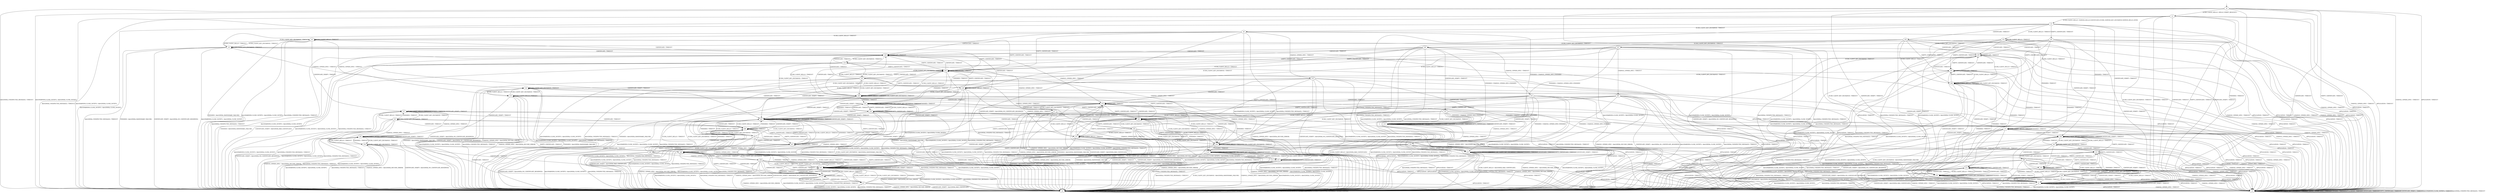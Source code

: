 digraph h8 {
s0 [label="s0"];
s1 [label="s1"];
s2 [label="s2"];
s3 [label="s3"];
s4 [label="s4"];
s5 [label="s5"];
s6 [label="s6"];
s7 [label="s7"];
s25 [label="s25"];
s26 [label="s26"];
s38 [label="s38"];
s42 [label="s42"];
s8 [label="s8"];
s9 [label="s9"];
s10 [label="s10"];
s11 [label="s11"];
s12 [label="s12"];
s18 [label="s18"];
s29 [label="s29"];
s30 [label="s30"];
s41 [label="s41"];
s43 [label="s43"];
s45 [label="s45"];
s50 [label="s50"];
s51 [label="s51"];
s52 [label="s52"];
s64 [label="s64"];
s13 [label="s13"];
s14 [label="s14"];
s15 [label="s15"];
s16 [label="s16"];
s19 [label="s19"];
s20 [label="s20"];
s22 [label="s22"];
s27 [label="s27"];
s32 [label="s32"];
s33 [label="s33"];
s40 [label="s40"];
s44 [label="s44"];
s53 [label="s53"];
s59 [label="s59"];
s60 [label="s60"];
s61 [label="s61"];
s63 [label="s63"];
s17 [label="s17"];
s21 [label="s21"];
s24 [label="s24"];
s28 [label="s28"];
s31 [label="s31"];
s35 [label="s35"];
s36 [label="s36"];
s39 [label="s39"];
s46 [label="s46"];
s47 [label="s47"];
s54 [label="s54"];
s62 [label="s62"];
s23 [label="s23"];
s34 [label="s34"];
s37 [label="s37"];
s55 [label="s55"];
s56 [label="s56"];
s48 [label="s48"];
s49 [label="s49"];
s57 [label="s57"];
s58 [label="s58"];
s0 -> s1 [label="ECDH_CLIENT_HELLO / HELLO_VERIFY_REQUEST+"];
s0 -> s2 [label="ECDH_CLIENT_KEY_EXCHANGE / TIMEOUT"];
s0 -> s3 [label="CHANGE_CIPHER_SPEC / TIMEOUT"];
s0 -> s2 [label="FINISHED / TIMEOUT"];
s0 -> s3 [label="APPLICATION / TIMEOUT"];
s0 -> s2 [label="CERTIFICATE / TIMEOUT"];
s0 -> s2 [label="EMPTY_CERTIFICATE / TIMEOUT"];
s0 -> s2 [label="CERTIFICATE_VERIFY / TIMEOUT"];
s0 -> s4 [label="Alert(WARNING,CLOSE_NOTIFY) / Alert(FATAL,CLOSE_NOTIFY)"];
s0 -> s4 [label="Alert(FATAL,UNEXPECTED_MESSAGE) / TIMEOUT"];
s1 -> s5 [label="ECDH_CLIENT_HELLO / SERVER_HELLO,CERTIFICATE,ECDHE_SERVER_KEY_EXCHANGE,SERVER_HELLO_DONE"];
s1 -> s2 [label="ECDH_CLIENT_KEY_EXCHANGE / TIMEOUT"];
s1 -> s3 [label="CHANGE_CIPHER_SPEC / TIMEOUT"];
s1 -> s2 [label="FINISHED / TIMEOUT"];
s1 -> s3 [label="APPLICATION / TIMEOUT"];
s1 -> s2 [label="CERTIFICATE / TIMEOUT"];
s1 -> s2 [label="EMPTY_CERTIFICATE / TIMEOUT"];
s1 -> s2 [label="CERTIFICATE_VERIFY / TIMEOUT"];
s1 -> s4 [label="Alert(WARNING,CLOSE_NOTIFY) / Alert(FATAL,CLOSE_NOTIFY)"];
s1 -> s4 [label="Alert(FATAL,UNEXPECTED_MESSAGE) / TIMEOUT"];
s2 -> s2 [label="ECDH_CLIENT_HELLO / TIMEOUT"];
s2 -> s2 [label="ECDH_CLIENT_KEY_EXCHANGE / TIMEOUT"];
s2 -> s3 [label="CHANGE_CIPHER_SPEC / TIMEOUT"];
s2 -> s2 [label="FINISHED / TIMEOUT"];
s2 -> s3 [label="APPLICATION / TIMEOUT"];
s2 -> s2 [label="CERTIFICATE / TIMEOUT"];
s2 -> s2 [label="EMPTY_CERTIFICATE / TIMEOUT"];
s2 -> s2 [label="CERTIFICATE_VERIFY / TIMEOUT"];
s2 -> s4 [label="Alert(WARNING,CLOSE_NOTIFY) / Alert(FATAL,CLOSE_NOTIFY)"];
s2 -> s4 [label="Alert(FATAL,UNEXPECTED_MESSAGE) / TIMEOUT"];
s3 -> s3 [label="ECDH_CLIENT_HELLO / TIMEOUT"];
s3 -> s3 [label="ECDH_CLIENT_KEY_EXCHANGE / TIMEOUT"];
s3 -> s3 [label="CHANGE_CIPHER_SPEC / TIMEOUT"];
s3 -> s3 [label="FINISHED / TIMEOUT"];
s3 -> s3 [label="APPLICATION / TIMEOUT"];
s3 -> s3 [label="CERTIFICATE / TIMEOUT"];
s3 -> s3 [label="EMPTY_CERTIFICATE / TIMEOUT"];
s3 -> s3 [label="CERTIFICATE_VERIFY / TIMEOUT"];
s3 -> s3 [label="Alert(WARNING,CLOSE_NOTIFY) / TIMEOUT"];
s3 -> s3 [label="Alert(FATAL,UNEXPECTED_MESSAGE) / TIMEOUT"];
s4 -> s4 [label="ECDH_CLIENT_HELLO / SOCKET_CLOSED"];
s4 -> s4 [label="ECDH_CLIENT_KEY_EXCHANGE / SOCKET_CLOSED"];
s4 -> s4 [label="CHANGE_CIPHER_SPEC / SOCKET_CLOSED"];
s4 -> s4 [label="FINISHED / SOCKET_CLOSED"];
s4 -> s4 [label="APPLICATION / SOCKET_CLOSED"];
s4 -> s4 [label="CERTIFICATE / SOCKET_CLOSED"];
s4 -> s4 [label="EMPTY_CERTIFICATE / SOCKET_CLOSED"];
s4 -> s4 [label="CERTIFICATE_VERIFY / SOCKET_CLOSED"];
s4 -> s4 [label="Alert(WARNING,CLOSE_NOTIFY) / SOCKET_CLOSED"];
s4 -> s4 [label="Alert(FATAL,UNEXPECTED_MESSAGE) / SOCKET_CLOSED"];
s5 -> s25 [label="ECDH_CLIENT_HELLO / TIMEOUT"];
s5 -> s6 [label="ECDH_CLIENT_KEY_EXCHANGE / TIMEOUT"];
s5 -> s3 [label="CHANGE_CIPHER_SPEC / TIMEOUT"];
s5 -> s7 [label="FINISHED / TIMEOUT"];
s5 -> s3 [label="APPLICATION / TIMEOUT"];
s5 -> s26 [label="CERTIFICATE / TIMEOUT"];
s5 -> s42 [label="EMPTY_CERTIFICATE / TIMEOUT"];
s5 -> s38 [label="CERTIFICATE_VERIFY / TIMEOUT"];
s5 -> s4 [label="Alert(WARNING,CLOSE_NOTIFY) / Alert(FATAL,CLOSE_NOTIFY)"];
s5 -> s4 [label="Alert(FATAL,UNEXPECTED_MESSAGE) / TIMEOUT"];
s6 -> s8 [label="ECDH_CLIENT_HELLO / TIMEOUT"];
s6 -> s9 [label="ECDH_CLIENT_KEY_EXCHANGE / TIMEOUT"];
s6 -> s10 [label="CHANGE_CIPHER_SPEC / TIMEOUT"];
s6 -> s11 [label="FINISHED / CHANGE_CIPHER_SPEC,FINISHED"];
s6 -> s3 [label="APPLICATION / TIMEOUT"];
s6 -> s18 [label="CERTIFICATE / TIMEOUT"];
s6 -> s43 [label="EMPTY_CERTIFICATE / TIMEOUT"];
s6 -> s4 [label="CERTIFICATE_VERIFY / Alert(FATAL,NO_CERTIFICATE_RESERVED)"];
s6 -> s4 [label="Alert(WARNING,CLOSE_NOTIFY) / Alert(FATAL,CLOSE_NOTIFY)"];
s6 -> s4 [label="Alert(FATAL,UNEXPECTED_MESSAGE) / TIMEOUT"];
s7 -> s7 [label="ECDH_CLIENT_HELLO / TIMEOUT"];
s7 -> s4 [label="ECDH_CLIENT_KEY_EXCHANGE / Alert(FATAL,HANDSHAKE_FAILURE)"];
s7 -> s3 [label="CHANGE_CIPHER_SPEC / TIMEOUT"];
s7 -> s7 [label="FINISHED / TIMEOUT"];
s7 -> s3 [label="APPLICATION / TIMEOUT"];
s7 -> s12 [label="CERTIFICATE / TIMEOUT"];
s7 -> s12 [label="EMPTY_CERTIFICATE / TIMEOUT"];
s7 -> s38 [label="CERTIFICATE_VERIFY / TIMEOUT"];
s7 -> s4 [label="Alert(WARNING,CLOSE_NOTIFY) / Alert(FATAL,CLOSE_NOTIFY)"];
s7 -> s4 [label="Alert(FATAL,UNEXPECTED_MESSAGE) / TIMEOUT"];
s25 -> s25 [label="ECDH_CLIENT_HELLO / TIMEOUT"];
s25 -> s9 [label="ECDH_CLIENT_KEY_EXCHANGE / TIMEOUT"];
s25 -> s3 [label="CHANGE_CIPHER_SPEC / TIMEOUT"];
s25 -> s7 [label="FINISHED / TIMEOUT"];
s25 -> s3 [label="APPLICATION / TIMEOUT"];
s25 -> s29 [label="CERTIFICATE / TIMEOUT"];
s25 -> s45 [label="EMPTY_CERTIFICATE / TIMEOUT"];
s25 -> s38 [label="CERTIFICATE_VERIFY / TIMEOUT"];
s25 -> s4 [label="Alert(WARNING,CLOSE_NOTIFY) / Alert(FATAL,CLOSE_NOTIFY)"];
s25 -> s4 [label="Alert(FATAL,UNEXPECTED_MESSAGE) / TIMEOUT"];
s26 -> s64 [label="ECDH_CLIENT_HELLO / TIMEOUT"];
s26 -> s30 [label="ECDH_CLIENT_KEY_EXCHANGE / TIMEOUT"];
s26 -> s3 [label="CHANGE_CIPHER_SPEC / TIMEOUT"];
s26 -> s20 [label="FINISHED / TIMEOUT"];
s26 -> s3 [label="APPLICATION / TIMEOUT"];
s26 -> s29 [label="CERTIFICATE / TIMEOUT"];
s26 -> s45 [label="EMPTY_CERTIFICATE / TIMEOUT"];
s26 -> s2 [label="CERTIFICATE_VERIFY / TIMEOUT"];
s26 -> s4 [label="Alert(WARNING,CLOSE_NOTIFY) / Alert(FATAL,CLOSE_NOTIFY)"];
s26 -> s4 [label="Alert(FATAL,UNEXPECTED_MESSAGE) / TIMEOUT"];
s38 -> s38 [label="ECDH_CLIENT_HELLO / TIMEOUT"];
s38 -> s41 [label="ECDH_CLIENT_KEY_EXCHANGE / TIMEOUT"];
s38 -> s3 [label="CHANGE_CIPHER_SPEC / TIMEOUT"];
s38 -> s38 [label="FINISHED / TIMEOUT"];
s38 -> s3 [label="APPLICATION / TIMEOUT"];
s38 -> s50 [label="CERTIFICATE / TIMEOUT"];
s38 -> s51 [label="EMPTY_CERTIFICATE / TIMEOUT"];
s38 -> s38 [label="CERTIFICATE_VERIFY / TIMEOUT"];
s38 -> s4 [label="Alert(WARNING,CLOSE_NOTIFY) / Alert(FATAL,CLOSE_NOTIFY)"];
s38 -> s4 [label="Alert(FATAL,UNEXPECTED_MESSAGE) / TIMEOUT"];
s42 -> s64 [label="ECDH_CLIENT_HELLO / TIMEOUT"];
s42 -> s52 [label="ECDH_CLIENT_KEY_EXCHANGE / TIMEOUT"];
s42 -> s3 [label="CHANGE_CIPHER_SPEC / TIMEOUT"];
s42 -> s20 [label="FINISHED / TIMEOUT"];
s42 -> s3 [label="APPLICATION / TIMEOUT"];
s42 -> s29 [label="CERTIFICATE / TIMEOUT"];
s42 -> s45 [label="EMPTY_CERTIFICATE / TIMEOUT"];
s42 -> s2 [label="CERTIFICATE_VERIFY / TIMEOUT"];
s42 -> s4 [label="Alert(WARNING,CLOSE_NOTIFY) / Alert(FATAL,CLOSE_NOTIFY)"];
s42 -> s4 [label="Alert(FATAL,UNEXPECTED_MESSAGE) / TIMEOUT"];
s8 -> s8 [label="ECDH_CLIENT_HELLO / TIMEOUT"];
s8 -> s9 [label="ECDH_CLIENT_KEY_EXCHANGE / TIMEOUT"];
s8 -> s13 [label="CHANGE_CIPHER_SPEC / TIMEOUT"];
s8 -> s4 [label="FINISHED / Alert(FATAL,HANDSHAKE_FAILURE)"];
s8 -> s3 [label="APPLICATION / TIMEOUT"];
s8 -> s18 [label="CERTIFICATE / TIMEOUT"];
s8 -> s43 [label="EMPTY_CERTIFICATE / TIMEOUT"];
s8 -> s27 [label="CERTIFICATE_VERIFY / TIMEOUT"];
s8 -> s4 [label="Alert(WARNING,CLOSE_NOTIFY) / Alert(FATAL,CLOSE_NOTIFY)"];
s8 -> s4 [label="Alert(FATAL,UNEXPECTED_MESSAGE) / TIMEOUT"];
s9 -> s8 [label="ECDH_CLIENT_HELLO / TIMEOUT"];
s9 -> s9 [label="ECDH_CLIENT_KEY_EXCHANGE / TIMEOUT"];
s9 -> s14 [label="CHANGE_CIPHER_SPEC / TIMEOUT"];
s9 -> s4 [label="FINISHED / Alert(FATAL,HANDSHAKE_FAILURE)"];
s9 -> s3 [label="APPLICATION / TIMEOUT"];
s9 -> s18 [label="CERTIFICATE / TIMEOUT"];
s9 -> s43 [label="EMPTY_CERTIFICATE / TIMEOUT"];
s9 -> s4 [label="CERTIFICATE_VERIFY / Alert(FATAL,NO_CERTIFICATE_RESERVED)"];
s9 -> s4 [label="Alert(WARNING,CLOSE_NOTIFY) / Alert(FATAL,CLOSE_NOTIFY)"];
s9 -> s4 [label="Alert(FATAL,UNEXPECTED_MESSAGE) / TIMEOUT"];
s10 -> s13 [label="ECDH_CLIENT_HELLO / TIMEOUT"];
s10 -> s14 [label="ECDH_CLIENT_KEY_EXCHANGE / TIMEOUT"];
s10 -> s4 [label="CHANGE_CIPHER_SPEC / Alert(FATAL,DECODE_ERROR)"];
s10 -> s15 [label="FINISHED / CHANGE_CIPHER_SPEC,FINISHED"];
s10 -> s3 [label="APPLICATION / TIMEOUT"];
s10 -> s16 [label="CERTIFICATE / TIMEOUT"];
s10 -> s44 [label="EMPTY_CERTIFICATE / TIMEOUT"];
s10 -> s4 [label="CERTIFICATE_VERIFY / Alert(FATAL,NO_CERTIFICATE_RESERVED)"];
s10 -> s4 [label="Alert(WARNING,CLOSE_NOTIFY) / Alert(FATAL,CLOSE_NOTIFY)"];
s10 -> s4 [label="Alert(FATAL,UNEXPECTED_MESSAGE) / TIMEOUT"];
s11 -> s11 [label="ECDH_CLIENT_HELLO / TIMEOUT"];
s11 -> s11 [label="ECDH_CLIENT_KEY_EXCHANGE / TIMEOUT"];
s11 -> s15 [label="CHANGE_CIPHER_SPEC / TIMEOUT"];
s11 -> s11 [label="FINISHED / TIMEOUT"];
s11 -> s4 [label="APPLICATION / APPLICATION"];
s11 -> s11 [label="CERTIFICATE / TIMEOUT"];
s11 -> s11 [label="EMPTY_CERTIFICATE / TIMEOUT"];
s11 -> s11 [label="CERTIFICATE_VERIFY / TIMEOUT"];
s11 -> s4 [label="Alert(WARNING,CLOSE_NOTIFY) / Alert(FATAL,CLOSE_NOTIFY)"];
s11 -> s4 [label="Alert(FATAL,UNEXPECTED_MESSAGE) / TIMEOUT"];
s12 -> s20 [label="ECDH_CLIENT_HELLO / TIMEOUT"];
s12 -> s4 [label="ECDH_CLIENT_KEY_EXCHANGE / Alert(FATAL,HANDSHAKE_FAILURE)"];
s12 -> s3 [label="CHANGE_CIPHER_SPEC / TIMEOUT"];
s12 -> s20 [label="FINISHED / TIMEOUT"];
s12 -> s3 [label="APPLICATION / TIMEOUT"];
s12 -> s12 [label="CERTIFICATE / TIMEOUT"];
s12 -> s12 [label="EMPTY_CERTIFICATE / TIMEOUT"];
s12 -> s2 [label="CERTIFICATE_VERIFY / TIMEOUT"];
s12 -> s4 [label="Alert(WARNING,CLOSE_NOTIFY) / Alert(FATAL,CLOSE_NOTIFY)"];
s12 -> s4 [label="Alert(FATAL,UNEXPECTED_MESSAGE) / TIMEOUT"];
s18 -> s40 [label="ECDH_CLIENT_HELLO / TIMEOUT"];
s18 -> s19 [label="ECDH_CLIENT_KEY_EXCHANGE / TIMEOUT"];
s18 -> s16 [label="CHANGE_CIPHER_SPEC / TIMEOUT"];
s18 -> s22 [label="FINISHED / TIMEOUT"];
s18 -> s3 [label="APPLICATION / TIMEOUT"];
s18 -> s18 [label="CERTIFICATE / TIMEOUT"];
s18 -> s43 [label="EMPTY_CERTIFICATE / TIMEOUT"];
s18 -> s63 [label="CERTIFICATE_VERIFY / TIMEOUT"];
s18 -> s4 [label="Alert(WARNING,CLOSE_NOTIFY) / Alert(FATAL,CLOSE_NOTIFY)"];
s18 -> s4 [label="Alert(FATAL,UNEXPECTED_MESSAGE) / TIMEOUT"];
s29 -> s64 [label="ECDH_CLIENT_HELLO / TIMEOUT"];
s29 -> s19 [label="ECDH_CLIENT_KEY_EXCHANGE / TIMEOUT"];
s29 -> s3 [label="CHANGE_CIPHER_SPEC / TIMEOUT"];
s29 -> s20 [label="FINISHED / TIMEOUT"];
s29 -> s3 [label="APPLICATION / TIMEOUT"];
s29 -> s29 [label="CERTIFICATE / TIMEOUT"];
s29 -> s45 [label="EMPTY_CERTIFICATE / TIMEOUT"];
s29 -> s2 [label="CERTIFICATE_VERIFY / TIMEOUT"];
s29 -> s4 [label="Alert(WARNING,CLOSE_NOTIFY) / Alert(FATAL,CLOSE_NOTIFY)"];
s29 -> s4 [label="Alert(FATAL,UNEXPECTED_MESSAGE) / TIMEOUT"];
s30 -> s28 [label="ECDH_CLIENT_HELLO / TIMEOUT"];
s30 -> s40 [label="ECDH_CLIENT_KEY_EXCHANGE / TIMEOUT"];
s30 -> s32 [label="CHANGE_CIPHER_SPEC / TIMEOUT"];
s30 -> s11 [label="FINISHED / CHANGE_CIPHER_SPEC,FINISHED"];
s30 -> s3 [label="APPLICATION / TIMEOUT"];
s30 -> s18 [label="CERTIFICATE / TIMEOUT"];
s30 -> s43 [label="EMPTY_CERTIFICATE / TIMEOUT"];
s30 -> s33 [label="CERTIFICATE_VERIFY / TIMEOUT"];
s30 -> s4 [label="Alert(WARNING,CLOSE_NOTIFY) / Alert(FATAL,CLOSE_NOTIFY)"];
s30 -> s4 [label="Alert(FATAL,UNEXPECTED_MESSAGE) / TIMEOUT"];
s41 -> s38 [label="ECDH_CLIENT_HELLO / TIMEOUT"];
s41 -> s41 [label="ECDH_CLIENT_KEY_EXCHANGE / TIMEOUT"];
s41 -> s3 [label="CHANGE_CIPHER_SPEC / TIMEOUT"];
s41 -> s38 [label="FINISHED / TIMEOUT"];
s41 -> s3 [label="APPLICATION / TIMEOUT"];
s41 -> s50 [label="CERTIFICATE / TIMEOUT"];
s41 -> s51 [label="EMPTY_CERTIFICATE / TIMEOUT"];
s41 -> s4 [label="CERTIFICATE_VERIFY / Alert(FATAL,NO_CERTIFICATE_RESERVED)"];
s41 -> s4 [label="Alert(WARNING,CLOSE_NOTIFY) / Alert(FATAL,CLOSE_NOTIFY)"];
s41 -> s4 [label="Alert(FATAL,UNEXPECTED_MESSAGE) / TIMEOUT"];
s43 -> s40 [label="ECDH_CLIENT_HELLO / TIMEOUT"];
s43 -> s53 [label="ECDH_CLIENT_KEY_EXCHANGE / TIMEOUT"];
s43 -> s44 [label="CHANGE_CIPHER_SPEC / TIMEOUT"];
s43 -> s22 [label="FINISHED / TIMEOUT"];
s43 -> s3 [label="APPLICATION / TIMEOUT"];
s43 -> s18 [label="CERTIFICATE / TIMEOUT"];
s43 -> s43 [label="EMPTY_CERTIFICATE / TIMEOUT"];
s43 -> s63 [label="CERTIFICATE_VERIFY / TIMEOUT"];
s43 -> s4 [label="Alert(WARNING,CLOSE_NOTIFY) / Alert(FATAL,CLOSE_NOTIFY)"];
s43 -> s4 [label="Alert(FATAL,UNEXPECTED_MESSAGE) / TIMEOUT"];
s45 -> s64 [label="ECDH_CLIENT_HELLO / TIMEOUT"];
s45 -> s53 [label="ECDH_CLIENT_KEY_EXCHANGE / TIMEOUT"];
s45 -> s3 [label="CHANGE_CIPHER_SPEC / TIMEOUT"];
s45 -> s20 [label="FINISHED / TIMEOUT"];
s45 -> s3 [label="APPLICATION / TIMEOUT"];
s45 -> s29 [label="CERTIFICATE / TIMEOUT"];
s45 -> s45 [label="EMPTY_CERTIFICATE / TIMEOUT"];
s45 -> s2 [label="CERTIFICATE_VERIFY / TIMEOUT"];
s45 -> s4 [label="Alert(WARNING,CLOSE_NOTIFY) / Alert(FATAL,CLOSE_NOTIFY)"];
s45 -> s4 [label="Alert(FATAL,UNEXPECTED_MESSAGE) / TIMEOUT"];
s50 -> s2 [label="ECDH_CLIENT_HELLO / TIMEOUT"];
s50 -> s59 [label="ECDH_CLIENT_KEY_EXCHANGE / TIMEOUT"];
s50 -> s3 [label="CHANGE_CIPHER_SPEC / TIMEOUT"];
s50 -> s2 [label="FINISHED / TIMEOUT"];
s50 -> s3 [label="APPLICATION / TIMEOUT"];
s50 -> s50 [label="CERTIFICATE / TIMEOUT"];
s50 -> s51 [label="EMPTY_CERTIFICATE / TIMEOUT"];
s50 -> s2 [label="CERTIFICATE_VERIFY / TIMEOUT"];
s50 -> s4 [label="Alert(WARNING,CLOSE_NOTIFY) / Alert(FATAL,CLOSE_NOTIFY)"];
s50 -> s4 [label="Alert(FATAL,UNEXPECTED_MESSAGE) / TIMEOUT"];
s51 -> s2 [label="ECDH_CLIENT_HELLO / TIMEOUT"];
s51 -> s60 [label="ECDH_CLIENT_KEY_EXCHANGE / TIMEOUT"];
s51 -> s3 [label="CHANGE_CIPHER_SPEC / TIMEOUT"];
s51 -> s2 [label="FINISHED / TIMEOUT"];
s51 -> s3 [label="APPLICATION / TIMEOUT"];
s51 -> s50 [label="CERTIFICATE / TIMEOUT"];
s51 -> s51 [label="EMPTY_CERTIFICATE / TIMEOUT"];
s51 -> s2 [label="CERTIFICATE_VERIFY / TIMEOUT"];
s51 -> s4 [label="Alert(WARNING,CLOSE_NOTIFY) / Alert(FATAL,CLOSE_NOTIFY)"];
s51 -> s4 [label="Alert(FATAL,UNEXPECTED_MESSAGE) / TIMEOUT"];
s52 -> s28 [label="ECDH_CLIENT_HELLO / TIMEOUT"];
s52 -> s40 [label="ECDH_CLIENT_KEY_EXCHANGE / TIMEOUT"];
s52 -> s61 [label="CHANGE_CIPHER_SPEC / TIMEOUT"];
s52 -> s11 [label="FINISHED / CHANGE_CIPHER_SPEC,FINISHED"];
s52 -> s3 [label="APPLICATION / TIMEOUT"];
s52 -> s18 [label="CERTIFICATE / TIMEOUT"];
s52 -> s43 [label="EMPTY_CERTIFICATE / TIMEOUT"];
s52 -> s4 [label="CERTIFICATE_VERIFY / Alert(FATAL,NO_CERTIFICATE_RESERVED)"];
s52 -> s4 [label="Alert(WARNING,CLOSE_NOTIFY) / Alert(FATAL,CLOSE_NOTIFY)"];
s52 -> s4 [label="Alert(FATAL,UNEXPECTED_MESSAGE) / TIMEOUT"];
s64 -> s64 [label="ECDH_CLIENT_HELLO / TIMEOUT"];
s64 -> s64 [label="ECDH_CLIENT_KEY_EXCHANGE / TIMEOUT"];
s64 -> s3 [label="CHANGE_CIPHER_SPEC / TIMEOUT"];
s64 -> s20 [label="FINISHED / TIMEOUT"];
s64 -> s3 [label="APPLICATION / TIMEOUT"];
s64 -> s29 [label="CERTIFICATE / TIMEOUT"];
s64 -> s45 [label="EMPTY_CERTIFICATE / TIMEOUT"];
s64 -> s2 [label="CERTIFICATE_VERIFY / TIMEOUT"];
s64 -> s4 [label="Alert(WARNING,CLOSE_NOTIFY) / Alert(FATAL,CLOSE_NOTIFY)"];
s64 -> s4 [label="Alert(FATAL,UNEXPECTED_MESSAGE) / TIMEOUT"];
s13 -> s13 [label="ECDH_CLIENT_HELLO / TIMEOUT"];
s13 -> s14 [label="ECDH_CLIENT_KEY_EXCHANGE / TIMEOUT"];
s13 -> s4 [label="CHANGE_CIPHER_SPEC / Alert(FATAL,DECODE_ERROR)"];
s13 -> s4 [label="FINISHED / Alert(FATAL,HANDSHAKE_FAILURE)"];
s13 -> s3 [label="APPLICATION / TIMEOUT"];
s13 -> s16 [label="CERTIFICATE / TIMEOUT"];
s13 -> s44 [label="EMPTY_CERTIFICATE / TIMEOUT"];
s13 -> s36 [label="CERTIFICATE_VERIFY / TIMEOUT"];
s13 -> s4 [label="Alert(WARNING,CLOSE_NOTIFY) / Alert(FATAL,CLOSE_NOTIFY)"];
s13 -> s4 [label="Alert(FATAL,UNEXPECTED_MESSAGE) / TIMEOUT"];
s14 -> s13 [label="ECDH_CLIENT_HELLO / TIMEOUT"];
s14 -> s14 [label="ECDH_CLIENT_KEY_EXCHANGE / TIMEOUT"];
s14 -> s4 [label="CHANGE_CIPHER_SPEC / Alert(FATAL,DECODE_ERROR)"];
s14 -> s4 [label="FINISHED / Alert(FATAL,HANDSHAKE_FAILURE)"];
s14 -> s3 [label="APPLICATION / TIMEOUT"];
s14 -> s16 [label="CERTIFICATE / TIMEOUT"];
s14 -> s44 [label="EMPTY_CERTIFICATE / TIMEOUT"];
s14 -> s4 [label="CERTIFICATE_VERIFY / Alert(FATAL,NO_CERTIFICATE_RESERVED)"];
s14 -> s4 [label="Alert(WARNING,CLOSE_NOTIFY) / Alert(FATAL,CLOSE_NOTIFY)"];
s14 -> s4 [label="Alert(FATAL,UNEXPECTED_MESSAGE) / TIMEOUT"];
s15 -> s15 [label="ECDH_CLIENT_HELLO / TIMEOUT"];
s15 -> s15 [label="ECDH_CLIENT_KEY_EXCHANGE / TIMEOUT"];
s15 -> s4 [label="CHANGE_CIPHER_SPEC / Alert(FATAL,DECODE_ERROR)"];
s15 -> s15 [label="FINISHED / TIMEOUT"];
s15 -> s4 [label="APPLICATION / APPLICATION"];
s15 -> s15 [label="CERTIFICATE / TIMEOUT"];
s15 -> s15 [label="EMPTY_CERTIFICATE / TIMEOUT"];
s15 -> s15 [label="CERTIFICATE_VERIFY / TIMEOUT"];
s15 -> s4 [label="Alert(WARNING,CLOSE_NOTIFY) / Alert(FATAL,CLOSE_NOTIFY)"];
s15 -> s4 [label="Alert(FATAL,UNEXPECTED_MESSAGE) / TIMEOUT"];
s16 -> s39 [label="ECDH_CLIENT_HELLO / TIMEOUT"];
s16 -> s17 [label="ECDH_CLIENT_KEY_EXCHANGE / TIMEOUT"];
s16 -> s4 [label="CHANGE_CIPHER_SPEC / Alert(FATAL,DECODE_ERROR)"];
s16 -> s21 [label="FINISHED / TIMEOUT"];
s16 -> s3 [label="APPLICATION / TIMEOUT"];
s16 -> s16 [label="CERTIFICATE / TIMEOUT"];
s16 -> s44 [label="EMPTY_CERTIFICATE / TIMEOUT"];
s16 -> s62 [label="CERTIFICATE_VERIFY / TIMEOUT"];
s16 -> s4 [label="Alert(WARNING,CLOSE_NOTIFY) / Alert(FATAL,CLOSE_NOTIFY)"];
s16 -> s4 [label="Alert(FATAL,UNEXPECTED_MESSAGE) / TIMEOUT"];
s19 -> s28 [label="ECDH_CLIENT_HELLO / TIMEOUT"];
s19 -> s40 [label="ECDH_CLIENT_KEY_EXCHANGE / TIMEOUT"];
s19 -> s17 [label="CHANGE_CIPHER_SPEC / TIMEOUT"];
s19 -> s4 [label="FINISHED / Alert(FATAL,HANDSHAKE_FAILURE)"];
s19 -> s3 [label="APPLICATION / TIMEOUT"];
s19 -> s18 [label="CERTIFICATE / TIMEOUT"];
s19 -> s43 [label="EMPTY_CERTIFICATE / TIMEOUT"];
s19 -> s4 [label="CERTIFICATE_VERIFY / Alert(FATAL,BAD_CERTIFICATE)"];
s19 -> s4 [label="Alert(WARNING,CLOSE_NOTIFY) / Alert(FATAL,CLOSE_NOTIFY)"];
s19 -> s4 [label="Alert(FATAL,UNEXPECTED_MESSAGE) / TIMEOUT"];
s20 -> s20 [label="ECDH_CLIENT_HELLO / TIMEOUT"];
s20 -> s20 [label="ECDH_CLIENT_KEY_EXCHANGE / TIMEOUT"];
s20 -> s3 [label="CHANGE_CIPHER_SPEC / TIMEOUT"];
s20 -> s20 [label="FINISHED / TIMEOUT"];
s20 -> s3 [label="APPLICATION / TIMEOUT"];
s20 -> s12 [label="CERTIFICATE / TIMEOUT"];
s20 -> s12 [label="EMPTY_CERTIFICATE / TIMEOUT"];
s20 -> s2 [label="CERTIFICATE_VERIFY / TIMEOUT"];
s20 -> s4 [label="Alert(WARNING,CLOSE_NOTIFY) / Alert(FATAL,CLOSE_NOTIFY)"];
s20 -> s4 [label="Alert(FATAL,UNEXPECTED_MESSAGE) / TIMEOUT"];
s22 -> s22 [label="ECDH_CLIENT_HELLO / TIMEOUT"];
s22 -> s22 [label="ECDH_CLIENT_KEY_EXCHANGE / TIMEOUT"];
s22 -> s21 [label="CHANGE_CIPHER_SPEC / TIMEOUT"];
s22 -> s22 [label="FINISHED / TIMEOUT"];
s22 -> s3 [label="APPLICATION / TIMEOUT"];
s22 -> s24 [label="CERTIFICATE / TIMEOUT"];
s22 -> s24 [label="EMPTY_CERTIFICATE / TIMEOUT"];
s22 -> s63 [label="CERTIFICATE_VERIFY / TIMEOUT"];
s22 -> s4 [label="Alert(WARNING,CLOSE_NOTIFY) / Alert(FATAL,CLOSE_NOTIFY)"];
s22 -> s4 [label="Alert(FATAL,UNEXPECTED_MESSAGE) / TIMEOUT"];
s27 -> s27 [label="ECDH_CLIENT_HELLO / TIMEOUT"];
s27 -> s31 [label="ECDH_CLIENT_KEY_EXCHANGE / TIMEOUT"];
s27 -> s36 [label="CHANGE_CIPHER_SPEC / TIMEOUT"];
s27 -> s27 [label="FINISHED / TIMEOUT"];
s27 -> s3 [label="APPLICATION / TIMEOUT"];
s27 -> s46 [label="CERTIFICATE / TIMEOUT"];
s27 -> s47 [label="EMPTY_CERTIFICATE / TIMEOUT"];
s27 -> s27 [label="CERTIFICATE_VERIFY / TIMEOUT"];
s27 -> s4 [label="Alert(WARNING,CLOSE_NOTIFY) / Alert(FATAL,CLOSE_NOTIFY)"];
s27 -> s4 [label="Alert(FATAL,UNEXPECTED_MESSAGE) / TIMEOUT"];
s32 -> s37 [label="ECDH_CLIENT_HELLO / TIMEOUT"];
s32 -> s39 [label="ECDH_CLIENT_KEY_EXCHANGE / TIMEOUT"];
s32 -> s4 [label="CHANGE_CIPHER_SPEC / Alert(FATAL,DECODE_ERROR)"];
s32 -> s15 [label="FINISHED / CHANGE_CIPHER_SPEC,FINISHED"];
s32 -> s3 [label="APPLICATION / TIMEOUT"];
s32 -> s16 [label="CERTIFICATE / TIMEOUT"];
s32 -> s44 [label="EMPTY_CERTIFICATE / TIMEOUT"];
s32 -> s35 [label="CERTIFICATE_VERIFY / TIMEOUT"];
s32 -> s4 [label="Alert(WARNING,CLOSE_NOTIFY) / Alert(FATAL,CLOSE_NOTIFY)"];
s32 -> s4 [label="Alert(FATAL,UNEXPECTED_MESSAGE) / TIMEOUT"];
s33 -> s4 [label="ECDH_CLIENT_HELLO / Alert(FATAL,BAD_CERTIFICATE)"];
s33 -> s63 [label="ECDH_CLIENT_KEY_EXCHANGE / TIMEOUT"];
s33 -> s35 [label="CHANGE_CIPHER_SPEC / TIMEOUT"];
s33 -> s11 [label="FINISHED / CHANGE_CIPHER_SPEC,FINISHED"];
s33 -> s3 [label="APPLICATION / TIMEOUT"];
s33 -> s46 [label="CERTIFICATE / TIMEOUT"];
s33 -> s47 [label="EMPTY_CERTIFICATE / TIMEOUT"];
s33 -> s63 [label="CERTIFICATE_VERIFY / TIMEOUT"];
s33 -> s4 [label="Alert(WARNING,CLOSE_NOTIFY) / Alert(FATAL,CLOSE_NOTIFY)"];
s33 -> s4 [label="Alert(FATAL,UNEXPECTED_MESSAGE) / TIMEOUT"];
s40 -> s40 [label="ECDH_CLIENT_HELLO / TIMEOUT"];
s40 -> s40 [label="ECDH_CLIENT_KEY_EXCHANGE / TIMEOUT"];
s40 -> s39 [label="CHANGE_CIPHER_SPEC / TIMEOUT"];
s40 -> s22 [label="FINISHED / TIMEOUT"];
s40 -> s3 [label="APPLICATION / TIMEOUT"];
s40 -> s18 [label="CERTIFICATE / TIMEOUT"];
s40 -> s43 [label="EMPTY_CERTIFICATE / TIMEOUT"];
s40 -> s63 [label="CERTIFICATE_VERIFY / TIMEOUT"];
s40 -> s4 [label="Alert(WARNING,CLOSE_NOTIFY) / Alert(FATAL,CLOSE_NOTIFY)"];
s40 -> s4 [label="Alert(FATAL,UNEXPECTED_MESSAGE) / TIMEOUT"];
s44 -> s39 [label="ECDH_CLIENT_HELLO / TIMEOUT"];
s44 -> s54 [label="ECDH_CLIENT_KEY_EXCHANGE / TIMEOUT"];
s44 -> s4 [label="CHANGE_CIPHER_SPEC / Alert(FATAL,DECODE_ERROR)"];
s44 -> s21 [label="FINISHED / TIMEOUT"];
s44 -> s3 [label="APPLICATION / TIMEOUT"];
s44 -> s16 [label="CERTIFICATE / TIMEOUT"];
s44 -> s44 [label="EMPTY_CERTIFICATE / TIMEOUT"];
s44 -> s62 [label="CERTIFICATE_VERIFY / TIMEOUT"];
s44 -> s4 [label="Alert(WARNING,CLOSE_NOTIFY) / Alert(FATAL,CLOSE_NOTIFY)"];
s44 -> s4 [label="Alert(FATAL,UNEXPECTED_MESSAGE) / TIMEOUT"];
s53 -> s28 [label="ECDH_CLIENT_HELLO / TIMEOUT"];
s53 -> s40 [label="ECDH_CLIENT_KEY_EXCHANGE / TIMEOUT"];
s53 -> s54 [label="CHANGE_CIPHER_SPEC / TIMEOUT"];
s53 -> s4 [label="FINISHED / Alert(FATAL,HANDSHAKE_FAILURE)"];
s53 -> s3 [label="APPLICATION / TIMEOUT"];
s53 -> s18 [label="CERTIFICATE / TIMEOUT"];
s53 -> s43 [label="EMPTY_CERTIFICATE / TIMEOUT"];
s53 -> s4 [label="CERTIFICATE_VERIFY / Alert(FATAL,NO_CERTIFICATE_RESERVED)"];
s53 -> s4 [label="Alert(WARNING,CLOSE_NOTIFY) / Alert(FATAL,CLOSE_NOTIFY)"];
s53 -> s4 [label="Alert(FATAL,UNEXPECTED_MESSAGE) / TIMEOUT"];
s59 -> s2 [label="ECDH_CLIENT_HELLO / TIMEOUT"];
s59 -> s2 [label="ECDH_CLIENT_KEY_EXCHANGE / TIMEOUT"];
s59 -> s3 [label="CHANGE_CIPHER_SPEC / TIMEOUT"];
s59 -> s2 [label="FINISHED / TIMEOUT"];
s59 -> s3 [label="APPLICATION / TIMEOUT"];
s59 -> s50 [label="CERTIFICATE / TIMEOUT"];
s59 -> s51 [label="EMPTY_CERTIFICATE / TIMEOUT"];
s59 -> s4 [label="CERTIFICATE_VERIFY / Alert(FATAL,BAD_CERTIFICATE)"];
s59 -> s4 [label="Alert(WARNING,CLOSE_NOTIFY) / Alert(FATAL,CLOSE_NOTIFY)"];
s59 -> s4 [label="Alert(FATAL,UNEXPECTED_MESSAGE) / TIMEOUT"];
s60 -> s2 [label="ECDH_CLIENT_HELLO / TIMEOUT"];
s60 -> s2 [label="ECDH_CLIENT_KEY_EXCHANGE / TIMEOUT"];
s60 -> s3 [label="CHANGE_CIPHER_SPEC / TIMEOUT"];
s60 -> s2 [label="FINISHED / TIMEOUT"];
s60 -> s3 [label="APPLICATION / TIMEOUT"];
s60 -> s50 [label="CERTIFICATE / TIMEOUT"];
s60 -> s51 [label="EMPTY_CERTIFICATE / TIMEOUT"];
s60 -> s4 [label="CERTIFICATE_VERIFY / Alert(FATAL,NO_CERTIFICATE_RESERVED)"];
s60 -> s4 [label="Alert(WARNING,CLOSE_NOTIFY) / Alert(FATAL,CLOSE_NOTIFY)"];
s60 -> s4 [label="Alert(FATAL,UNEXPECTED_MESSAGE) / TIMEOUT"];
s61 -> s37 [label="ECDH_CLIENT_HELLO / TIMEOUT"];
s61 -> s39 [label="ECDH_CLIENT_KEY_EXCHANGE / TIMEOUT"];
s61 -> s4 [label="CHANGE_CIPHER_SPEC / Alert(FATAL,DECODE_ERROR)"];
s61 -> s15 [label="FINISHED / CHANGE_CIPHER_SPEC,FINISHED"];
s61 -> s3 [label="APPLICATION / TIMEOUT"];
s61 -> s16 [label="CERTIFICATE / TIMEOUT"];
s61 -> s44 [label="EMPTY_CERTIFICATE / TIMEOUT"];
s61 -> s4 [label="CERTIFICATE_VERIFY / Alert(FATAL,NO_CERTIFICATE_RESERVED)"];
s61 -> s4 [label="Alert(WARNING,CLOSE_NOTIFY) / Alert(FATAL,CLOSE_NOTIFY)"];
s61 -> s4 [label="Alert(FATAL,UNEXPECTED_MESSAGE) / TIMEOUT"];
s63 -> s63 [label="ECDH_CLIENT_HELLO / TIMEOUT"];
s63 -> s63 [label="ECDH_CLIENT_KEY_EXCHANGE / TIMEOUT"];
s63 -> s62 [label="CHANGE_CIPHER_SPEC / TIMEOUT"];
s63 -> s63 [label="FINISHED / TIMEOUT"];
s63 -> s3 [label="APPLICATION / TIMEOUT"];
s63 -> s46 [label="CERTIFICATE / TIMEOUT"];
s63 -> s47 [label="EMPTY_CERTIFICATE / TIMEOUT"];
s63 -> s63 [label="CERTIFICATE_VERIFY / TIMEOUT"];
s63 -> s4 [label="Alert(WARNING,CLOSE_NOTIFY) / Alert(FATAL,CLOSE_NOTIFY)"];
s63 -> s4 [label="Alert(FATAL,UNEXPECTED_MESSAGE) / TIMEOUT"];
s17 -> s37 [label="ECDH_CLIENT_HELLO / TIMEOUT"];
s17 -> s39 [label="ECDH_CLIENT_KEY_EXCHANGE / TIMEOUT"];
s17 -> s4 [label="CHANGE_CIPHER_SPEC / Alert(FATAL,DECODE_ERROR)"];
s17 -> s4 [label="FINISHED / Alert(FATAL,HANDSHAKE_FAILURE)"];
s17 -> s3 [label="APPLICATION / TIMEOUT"];
s17 -> s16 [label="CERTIFICATE / TIMEOUT"];
s17 -> s44 [label="EMPTY_CERTIFICATE / TIMEOUT"];
s17 -> s4 [label="CERTIFICATE_VERIFY / Alert(FATAL,BAD_CERTIFICATE)"];
s17 -> s4 [label="Alert(WARNING,CLOSE_NOTIFY) / Alert(FATAL,CLOSE_NOTIFY)"];
s17 -> s4 [label="Alert(FATAL,UNEXPECTED_MESSAGE) / TIMEOUT"];
s21 -> s21 [label="ECDH_CLIENT_HELLO / TIMEOUT"];
s21 -> s21 [label="ECDH_CLIENT_KEY_EXCHANGE / TIMEOUT"];
s21 -> s4 [label="CHANGE_CIPHER_SPEC / Alert(FATAL,DECODE_ERROR)"];
s21 -> s21 [label="FINISHED / TIMEOUT"];
s21 -> s3 [label="APPLICATION / TIMEOUT"];
s21 -> s23 [label="CERTIFICATE / TIMEOUT"];
s21 -> s23 [label="EMPTY_CERTIFICATE / TIMEOUT"];
s21 -> s62 [label="CERTIFICATE_VERIFY / TIMEOUT"];
s21 -> s4 [label="Alert(WARNING,CLOSE_NOTIFY) / Alert(FATAL,CLOSE_NOTIFY)"];
s21 -> s4 [label="Alert(FATAL,UNEXPECTED_MESSAGE) / TIMEOUT"];
s24 -> s22 [label="ECDH_CLIENT_HELLO / TIMEOUT"];
s24 -> s4 [label="ECDH_CLIENT_KEY_EXCHANGE / Alert(FATAL,HANDSHAKE_FAILURE)"];
s24 -> s23 [label="CHANGE_CIPHER_SPEC / TIMEOUT"];
s24 -> s22 [label="FINISHED / TIMEOUT"];
s24 -> s3 [label="APPLICATION / TIMEOUT"];
s24 -> s24 [label="CERTIFICATE / TIMEOUT"];
s24 -> s24 [label="EMPTY_CERTIFICATE / TIMEOUT"];
s24 -> s63 [label="CERTIFICATE_VERIFY / TIMEOUT"];
s24 -> s4 [label="Alert(WARNING,CLOSE_NOTIFY) / Alert(FATAL,CLOSE_NOTIFY)"];
s24 -> s4 [label="Alert(FATAL,UNEXPECTED_MESSAGE) / TIMEOUT"];
s28 -> s28 [label="ECDH_CLIENT_HELLO / TIMEOUT"];
s28 -> s40 [label="ECDH_CLIENT_KEY_EXCHANGE / TIMEOUT"];
s28 -> s37 [label="CHANGE_CIPHER_SPEC / TIMEOUT"];
s28 -> s4 [label="FINISHED / Alert(FATAL,HANDSHAKE_FAILURE)"];
s28 -> s3 [label="APPLICATION / TIMEOUT"];
s28 -> s18 [label="CERTIFICATE / TIMEOUT"];
s28 -> s43 [label="EMPTY_CERTIFICATE / TIMEOUT"];
s28 -> s63 [label="CERTIFICATE_VERIFY / TIMEOUT"];
s28 -> s4 [label="Alert(WARNING,CLOSE_NOTIFY) / Alert(FATAL,CLOSE_NOTIFY)"];
s28 -> s4 [label="Alert(FATAL,UNEXPECTED_MESSAGE) / TIMEOUT"];
s31 -> s27 [label="ECDH_CLIENT_HELLO / TIMEOUT"];
s31 -> s31 [label="ECDH_CLIENT_KEY_EXCHANGE / TIMEOUT"];
s31 -> s34 [label="CHANGE_CIPHER_SPEC / TIMEOUT"];
s31 -> s27 [label="FINISHED / TIMEOUT"];
s31 -> s3 [label="APPLICATION / TIMEOUT"];
s31 -> s46 [label="CERTIFICATE / TIMEOUT"];
s31 -> s47 [label="EMPTY_CERTIFICATE / TIMEOUT"];
s31 -> s4 [label="CERTIFICATE_VERIFY / Alert(FATAL,NO_CERTIFICATE_RESERVED)"];
s31 -> s4 [label="Alert(WARNING,CLOSE_NOTIFY) / Alert(FATAL,CLOSE_NOTIFY)"];
s31 -> s4 [label="Alert(FATAL,UNEXPECTED_MESSAGE) / TIMEOUT"];
s35 -> s4 [label="ECDH_CLIENT_HELLO / Alert(FATAL,BAD_CERTIFICATE)"];
s35 -> s62 [label="ECDH_CLIENT_KEY_EXCHANGE / TIMEOUT"];
s35 -> s4 [label="CHANGE_CIPHER_SPEC / Alert(FATAL,DECODE_ERROR)"];
s35 -> s15 [label="FINISHED / CHANGE_CIPHER_SPEC,FINISHED"];
s35 -> s3 [label="APPLICATION / TIMEOUT"];
s35 -> s48 [label="CERTIFICATE / TIMEOUT"];
s35 -> s49 [label="EMPTY_CERTIFICATE / TIMEOUT"];
s35 -> s62 [label="CERTIFICATE_VERIFY / TIMEOUT"];
s35 -> s4 [label="Alert(WARNING,CLOSE_NOTIFY) / Alert(FATAL,CLOSE_NOTIFY)"];
s35 -> s4 [label="Alert(FATAL,UNEXPECTED_MESSAGE) / TIMEOUT"];
s36 -> s36 [label="ECDH_CLIENT_HELLO / TIMEOUT"];
s36 -> s34 [label="ECDH_CLIENT_KEY_EXCHANGE / TIMEOUT"];
s36 -> s4 [label="CHANGE_CIPHER_SPEC / Alert(FATAL,DECODE_ERROR)"];
s36 -> s36 [label="FINISHED / TIMEOUT"];
s36 -> s3 [label="APPLICATION / TIMEOUT"];
s36 -> s48 [label="CERTIFICATE / TIMEOUT"];
s36 -> s49 [label="EMPTY_CERTIFICATE / TIMEOUT"];
s36 -> s36 [label="CERTIFICATE_VERIFY / TIMEOUT"];
s36 -> s4 [label="Alert(WARNING,CLOSE_NOTIFY) / Alert(FATAL,CLOSE_NOTIFY)"];
s36 -> s4 [label="Alert(FATAL,UNEXPECTED_MESSAGE) / TIMEOUT"];
s39 -> s39 [label="ECDH_CLIENT_HELLO / TIMEOUT"];
s39 -> s39 [label="ECDH_CLIENT_KEY_EXCHANGE / TIMEOUT"];
s39 -> s4 [label="CHANGE_CIPHER_SPEC / Alert(FATAL,DECODE_ERROR)"];
s39 -> s21 [label="FINISHED / TIMEOUT"];
s39 -> s3 [label="APPLICATION / TIMEOUT"];
s39 -> s16 [label="CERTIFICATE / TIMEOUT"];
s39 -> s44 [label="EMPTY_CERTIFICATE / TIMEOUT"];
s39 -> s62 [label="CERTIFICATE_VERIFY / TIMEOUT"];
s39 -> s4 [label="Alert(WARNING,CLOSE_NOTIFY) / Alert(FATAL,CLOSE_NOTIFY)"];
s39 -> s4 [label="Alert(FATAL,UNEXPECTED_MESSAGE) / TIMEOUT"];
s46 -> s63 [label="ECDH_CLIENT_HELLO / TIMEOUT"];
s46 -> s55 [label="ECDH_CLIENT_KEY_EXCHANGE / TIMEOUT"];
s46 -> s48 [label="CHANGE_CIPHER_SPEC / TIMEOUT"];
s46 -> s63 [label="FINISHED / TIMEOUT"];
s46 -> s3 [label="APPLICATION / TIMEOUT"];
s46 -> s46 [label="CERTIFICATE / TIMEOUT"];
s46 -> s47 [label="EMPTY_CERTIFICATE / TIMEOUT"];
s46 -> s63 [label="CERTIFICATE_VERIFY / TIMEOUT"];
s46 -> s4 [label="Alert(WARNING,CLOSE_NOTIFY) / Alert(FATAL,CLOSE_NOTIFY)"];
s46 -> s4 [label="Alert(FATAL,UNEXPECTED_MESSAGE) / TIMEOUT"];
s47 -> s63 [label="ECDH_CLIENT_HELLO / TIMEOUT"];
s47 -> s56 [label="ECDH_CLIENT_KEY_EXCHANGE / TIMEOUT"];
s47 -> s49 [label="CHANGE_CIPHER_SPEC / TIMEOUT"];
s47 -> s63 [label="FINISHED / TIMEOUT"];
s47 -> s3 [label="APPLICATION / TIMEOUT"];
s47 -> s46 [label="CERTIFICATE / TIMEOUT"];
s47 -> s47 [label="EMPTY_CERTIFICATE / TIMEOUT"];
s47 -> s63 [label="CERTIFICATE_VERIFY / TIMEOUT"];
s47 -> s4 [label="Alert(WARNING,CLOSE_NOTIFY) / Alert(FATAL,CLOSE_NOTIFY)"];
s47 -> s4 [label="Alert(FATAL,UNEXPECTED_MESSAGE) / TIMEOUT"];
s54 -> s37 [label="ECDH_CLIENT_HELLO / TIMEOUT"];
s54 -> s39 [label="ECDH_CLIENT_KEY_EXCHANGE / TIMEOUT"];
s54 -> s4 [label="CHANGE_CIPHER_SPEC / Alert(FATAL,DECODE_ERROR)"];
s54 -> s4 [label="FINISHED / Alert(FATAL,HANDSHAKE_FAILURE)"];
s54 -> s3 [label="APPLICATION / TIMEOUT"];
s54 -> s16 [label="CERTIFICATE / TIMEOUT"];
s54 -> s44 [label="EMPTY_CERTIFICATE / TIMEOUT"];
s54 -> s4 [label="CERTIFICATE_VERIFY / Alert(FATAL,NO_CERTIFICATE_RESERVED)"];
s54 -> s4 [label="Alert(WARNING,CLOSE_NOTIFY) / Alert(FATAL,CLOSE_NOTIFY)"];
s54 -> s4 [label="Alert(FATAL,UNEXPECTED_MESSAGE) / TIMEOUT"];
s62 -> s62 [label="ECDH_CLIENT_HELLO / TIMEOUT"];
s62 -> s62 [label="ECDH_CLIENT_KEY_EXCHANGE / TIMEOUT"];
s62 -> s4 [label="CHANGE_CIPHER_SPEC / Alert(FATAL,DECODE_ERROR)"];
s62 -> s62 [label="FINISHED / TIMEOUT"];
s62 -> s3 [label="APPLICATION / TIMEOUT"];
s62 -> s48 [label="CERTIFICATE / TIMEOUT"];
s62 -> s49 [label="EMPTY_CERTIFICATE / TIMEOUT"];
s62 -> s62 [label="CERTIFICATE_VERIFY / TIMEOUT"];
s62 -> s4 [label="Alert(WARNING,CLOSE_NOTIFY) / Alert(FATAL,CLOSE_NOTIFY)"];
s62 -> s4 [label="Alert(FATAL,UNEXPECTED_MESSAGE) / TIMEOUT"];
s23 -> s21 [label="ECDH_CLIENT_HELLO / TIMEOUT"];
s23 -> s4 [label="ECDH_CLIENT_KEY_EXCHANGE / Alert(FATAL,HANDSHAKE_FAILURE)"];
s23 -> s4 [label="CHANGE_CIPHER_SPEC / Alert(FATAL,DECODE_ERROR)"];
s23 -> s21 [label="FINISHED / TIMEOUT"];
s23 -> s3 [label="APPLICATION / TIMEOUT"];
s23 -> s23 [label="CERTIFICATE / TIMEOUT"];
s23 -> s23 [label="EMPTY_CERTIFICATE / TIMEOUT"];
s23 -> s62 [label="CERTIFICATE_VERIFY / TIMEOUT"];
s23 -> s4 [label="Alert(WARNING,CLOSE_NOTIFY) / Alert(FATAL,CLOSE_NOTIFY)"];
s23 -> s4 [label="Alert(FATAL,UNEXPECTED_MESSAGE) / TIMEOUT"];
s34 -> s36 [label="ECDH_CLIENT_HELLO / TIMEOUT"];
s34 -> s34 [label="ECDH_CLIENT_KEY_EXCHANGE / TIMEOUT"];
s34 -> s4 [label="CHANGE_CIPHER_SPEC / Alert(FATAL,DECODE_ERROR)"];
s34 -> s36 [label="FINISHED / TIMEOUT"];
s34 -> s3 [label="APPLICATION / TIMEOUT"];
s34 -> s48 [label="CERTIFICATE / TIMEOUT"];
s34 -> s49 [label="EMPTY_CERTIFICATE / TIMEOUT"];
s34 -> s4 [label="CERTIFICATE_VERIFY / Alert(FATAL,NO_CERTIFICATE_RESERVED)"];
s34 -> s4 [label="Alert(WARNING,CLOSE_NOTIFY) / Alert(FATAL,CLOSE_NOTIFY)"];
s34 -> s4 [label="Alert(FATAL,UNEXPECTED_MESSAGE) / TIMEOUT"];
s37 -> s37 [label="ECDH_CLIENT_HELLO / TIMEOUT"];
s37 -> s39 [label="ECDH_CLIENT_KEY_EXCHANGE / TIMEOUT"];
s37 -> s4 [label="CHANGE_CIPHER_SPEC / Alert(FATAL,DECODE_ERROR)"];
s37 -> s4 [label="FINISHED / Alert(FATAL,HANDSHAKE_FAILURE)"];
s37 -> s3 [label="APPLICATION / TIMEOUT"];
s37 -> s16 [label="CERTIFICATE / TIMEOUT"];
s37 -> s44 [label="EMPTY_CERTIFICATE / TIMEOUT"];
s37 -> s62 [label="CERTIFICATE_VERIFY / TIMEOUT"];
s37 -> s4 [label="Alert(WARNING,CLOSE_NOTIFY) / Alert(FATAL,CLOSE_NOTIFY)"];
s37 -> s4 [label="Alert(FATAL,UNEXPECTED_MESSAGE) / TIMEOUT"];
s55 -> s63 [label="ECDH_CLIENT_HELLO / TIMEOUT"];
s55 -> s63 [label="ECDH_CLIENT_KEY_EXCHANGE / TIMEOUT"];
s55 -> s57 [label="CHANGE_CIPHER_SPEC / TIMEOUT"];
s55 -> s63 [label="FINISHED / TIMEOUT"];
s55 -> s3 [label="APPLICATION / TIMEOUT"];
s55 -> s46 [label="CERTIFICATE / TIMEOUT"];
s55 -> s47 [label="EMPTY_CERTIFICATE / TIMEOUT"];
s55 -> s4 [label="CERTIFICATE_VERIFY / Alert(FATAL,BAD_CERTIFICATE)"];
s55 -> s4 [label="Alert(WARNING,CLOSE_NOTIFY) / Alert(FATAL,CLOSE_NOTIFY)"];
s55 -> s4 [label="Alert(FATAL,UNEXPECTED_MESSAGE) / TIMEOUT"];
s56 -> s63 [label="ECDH_CLIENT_HELLO / TIMEOUT"];
s56 -> s63 [label="ECDH_CLIENT_KEY_EXCHANGE / TIMEOUT"];
s56 -> s58 [label="CHANGE_CIPHER_SPEC / TIMEOUT"];
s56 -> s63 [label="FINISHED / TIMEOUT"];
s56 -> s3 [label="APPLICATION / TIMEOUT"];
s56 -> s46 [label="CERTIFICATE / TIMEOUT"];
s56 -> s47 [label="EMPTY_CERTIFICATE / TIMEOUT"];
s56 -> s4 [label="CERTIFICATE_VERIFY / Alert(FATAL,NO_CERTIFICATE_RESERVED)"];
s56 -> s4 [label="Alert(WARNING,CLOSE_NOTIFY) / Alert(FATAL,CLOSE_NOTIFY)"];
s56 -> s4 [label="Alert(FATAL,UNEXPECTED_MESSAGE) / TIMEOUT"];
s48 -> s62 [label="ECDH_CLIENT_HELLO / TIMEOUT"];
s48 -> s57 [label="ECDH_CLIENT_KEY_EXCHANGE / TIMEOUT"];
s48 -> s4 [label="CHANGE_CIPHER_SPEC / Alert(FATAL,DECODE_ERROR)"];
s48 -> s62 [label="FINISHED / TIMEOUT"];
s48 -> s3 [label="APPLICATION / TIMEOUT"];
s48 -> s48 [label="CERTIFICATE / TIMEOUT"];
s48 -> s49 [label="EMPTY_CERTIFICATE / TIMEOUT"];
s48 -> s62 [label="CERTIFICATE_VERIFY / TIMEOUT"];
s48 -> s4 [label="Alert(WARNING,CLOSE_NOTIFY) / Alert(FATAL,CLOSE_NOTIFY)"];
s48 -> s4 [label="Alert(FATAL,UNEXPECTED_MESSAGE) / TIMEOUT"];
s49 -> s62 [label="ECDH_CLIENT_HELLO / TIMEOUT"];
s49 -> s58 [label="ECDH_CLIENT_KEY_EXCHANGE / TIMEOUT"];
s49 -> s4 [label="CHANGE_CIPHER_SPEC / Alert(FATAL,DECODE_ERROR)"];
s49 -> s62 [label="FINISHED / TIMEOUT"];
s49 -> s3 [label="APPLICATION / TIMEOUT"];
s49 -> s48 [label="CERTIFICATE / TIMEOUT"];
s49 -> s49 [label="EMPTY_CERTIFICATE / TIMEOUT"];
s49 -> s62 [label="CERTIFICATE_VERIFY / TIMEOUT"];
s49 -> s4 [label="Alert(WARNING,CLOSE_NOTIFY) / Alert(FATAL,CLOSE_NOTIFY)"];
s49 -> s4 [label="Alert(FATAL,UNEXPECTED_MESSAGE) / TIMEOUT"];
s57 -> s62 [label="ECDH_CLIENT_HELLO / TIMEOUT"];
s57 -> s62 [label="ECDH_CLIENT_KEY_EXCHANGE / TIMEOUT"];
s57 -> s4 [label="CHANGE_CIPHER_SPEC / Alert(FATAL,DECODE_ERROR)"];
s57 -> s62 [label="FINISHED / TIMEOUT"];
s57 -> s3 [label="APPLICATION / TIMEOUT"];
s57 -> s48 [label="CERTIFICATE / TIMEOUT"];
s57 -> s49 [label="EMPTY_CERTIFICATE / TIMEOUT"];
s57 -> s4 [label="CERTIFICATE_VERIFY / Alert(FATAL,BAD_CERTIFICATE)"];
s57 -> s4 [label="Alert(WARNING,CLOSE_NOTIFY) / Alert(FATAL,CLOSE_NOTIFY)"];
s57 -> s4 [label="Alert(FATAL,UNEXPECTED_MESSAGE) / TIMEOUT"];
s58 -> s62 [label="ECDH_CLIENT_HELLO / TIMEOUT"];
s58 -> s62 [label="ECDH_CLIENT_KEY_EXCHANGE / TIMEOUT"];
s58 -> s4 [label="CHANGE_CIPHER_SPEC / Alert(FATAL,DECODE_ERROR)"];
s58 -> s62 [label="FINISHED / TIMEOUT"];
s58 -> s3 [label="APPLICATION / TIMEOUT"];
s58 -> s48 [label="CERTIFICATE / TIMEOUT"];
s58 -> s49 [label="EMPTY_CERTIFICATE / TIMEOUT"];
s58 -> s4 [label="CERTIFICATE_VERIFY / Alert(FATAL,NO_CERTIFICATE_RESERVED)"];
s58 -> s4 [label="Alert(WARNING,CLOSE_NOTIFY) / Alert(FATAL,CLOSE_NOTIFY)"];
s58 -> s4 [label="Alert(FATAL,UNEXPECTED_MESSAGE) / TIMEOUT"];
__start0 [shape=none, label=""];
__start0 -> s0 [label=""];
}
